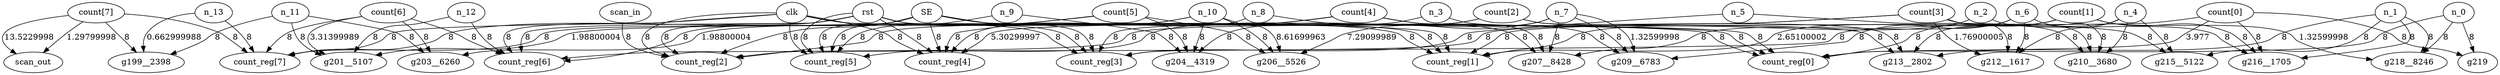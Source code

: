 digraph G {
0[label=clk];
1[label=rst];
2[label=SE];
3[label=scan_in];
4[label="count[7]"];
5[label="count[6]"];
6[label="count[5]"];
7[label="count[4]"];
8[label="count[3]"];
9[label="count[2]"];
10[label="count[1]"];
11[label="count[0]"];
12[label=n_0];
13[label=n_1];
14[label=n_2];
15[label=n_3];
16[label=n_4];
17[label=n_5];
18[label=n_6];
19[label=n_7];
20[label=n_8];
21[label=n_9];
22[label=n_10];
23[label=n_11];
24[label=n_12];
25[label=n_13];
26[label=scan_out];
27[label="count_reg\[7\]"];
28[label="count_reg\[6\]"];
29[label="count_reg\[5\]"];
30[label=g199__2398];
31[label=g201__5107];
32[label="count_reg\[4\]"];
33[label=g203__6260];
34[label=g204__4319];
35[label="count_reg\[3\]"];
36[label="count_reg\[2\]"];
37[label=g207__8428];
38[label=g206__5526];
39[label=g209__6783];
40[label=g210__3680];
41[label="count_reg\[1\]"];
42[label=g212__1617];
43[label=g213__2802];
44[label="count_reg\[0\]"];
45[label=g216__1705];
46[label=g215__5122];
47[label=g218__8246];
48[label=g219];
0->41 [label=8];
0->44 [label=8];
0->28 [label=8];
0->27 [label=8];
0->36 [label=8];
0->29 [label=8];
0->32 [label=8];
0->35 [label=8];
1->41 [label=8];
1->44 [label=8];
1->28 [label=8];
1->35 [label=8];
1->32 [label=8];
1->29 [label=8];
1->27 [label=8];
1->36 [label=8];
2->41 [label=8];
2->44 [label=8];
2->28 [label=8];
2->35 [label=8];
2->32 [label=8];
2->27 [label=8];
2->36 [label=8];
2->29 [label=8];
3->36 [label=8];
4->27 [label=8];
4->26 [label=1.29799998];
4->26 [label=13.5229998];
4->30 [label=8];
5->27 [label=8];
5->28 [label=8];
5->31 [label=3.31399989];
5->33 [label=8];
6->29 [label=8];
6->34 [label=8];
6->32 [label=8];
6->38 [label=8];
7->32 [label=5.30299997];
7->35 [label=8];
7->37 [label=8];
7->39 [label=8];
8->41 [label=8];
8->35 [label=8];
8->40 [label=8];
8->42 [label=1.76900005];
8->42 [label=8];
9->29 [label=8];
9->46 [label=8];
9->43 [label=8];
9->36 [label=8];
10->44 [label=8];
10->47 [label=1.32599998];
10->41 [label=2.65100002];
10->45 [label=8];
11->48 [label=8];
11->44 [label=3.977];
11->28 [label=8];
11->45 [label=8];
12->44 [label=8];
12->48 [label=8];
12->47 [label=8];
13->46 [label=8];
13->43 [label=8];
13->47 [label=8];
13->45 [label=8];
14->41 [label=8];
14->45 [label=8];
15->36 [label=8];
15->43 [label=8];
16->42 [label=8];
16->40 [label=8];
16->43 [label=8];
16->46 [label=8];
17->35 [label=8];
17->40 [label=8];
18->39 [label=8];
18->37 [label=8];
18->42 [label=8];
18->40 [label=8];
19->38 [label=7.29099989];
19->39 [label=1.32599998];
19->34 [label=8];
19->39 [label=8];
19->37 [label=8];
20->32 [label=8];
20->37 [label=8];
21->29 [label=8];
21->34 [label=8];
22->31 [label=1.98800004];
22->34 [label=8];
22->33 [label=1.98800004];
22->38 [label=8.61699963];
22->38 [label=8];
23->33 [label=8];
23->30 [label=8];
23->31 [label=8];
24->28 [label=8];
24->31 [label=8];
25->27 [label=8];
25->30 [label=0.662999988];
}
